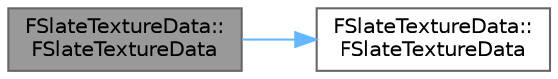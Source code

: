 digraph "FSlateTextureData::FSlateTextureData"
{
 // INTERACTIVE_SVG=YES
 // LATEX_PDF_SIZE
  bgcolor="transparent";
  edge [fontname=Helvetica,fontsize=10,labelfontname=Helvetica,labelfontsize=10];
  node [fontname=Helvetica,fontsize=10,shape=box,height=0.2,width=0.4];
  rankdir="LR";
  Node1 [id="Node000001",label="FSlateTextureData::\lFSlateTextureData",height=0.2,width=0.4,color="gray40", fillcolor="grey60", style="filled", fontcolor="black",tooltip=" "];
  Node1 -> Node2 [id="edge1_Node000001_Node000002",color="steelblue1",style="solid",tooltip=" "];
  Node2 [id="Node000002",label="FSlateTextureData::\lFSlateTextureData",height=0.2,width=0.4,color="grey40", fillcolor="white", style="filled",URL="$de/d71/structFSlateTextureData.html#a3f681051126f604b908598ed9a07f620",tooltip=" "];
}
